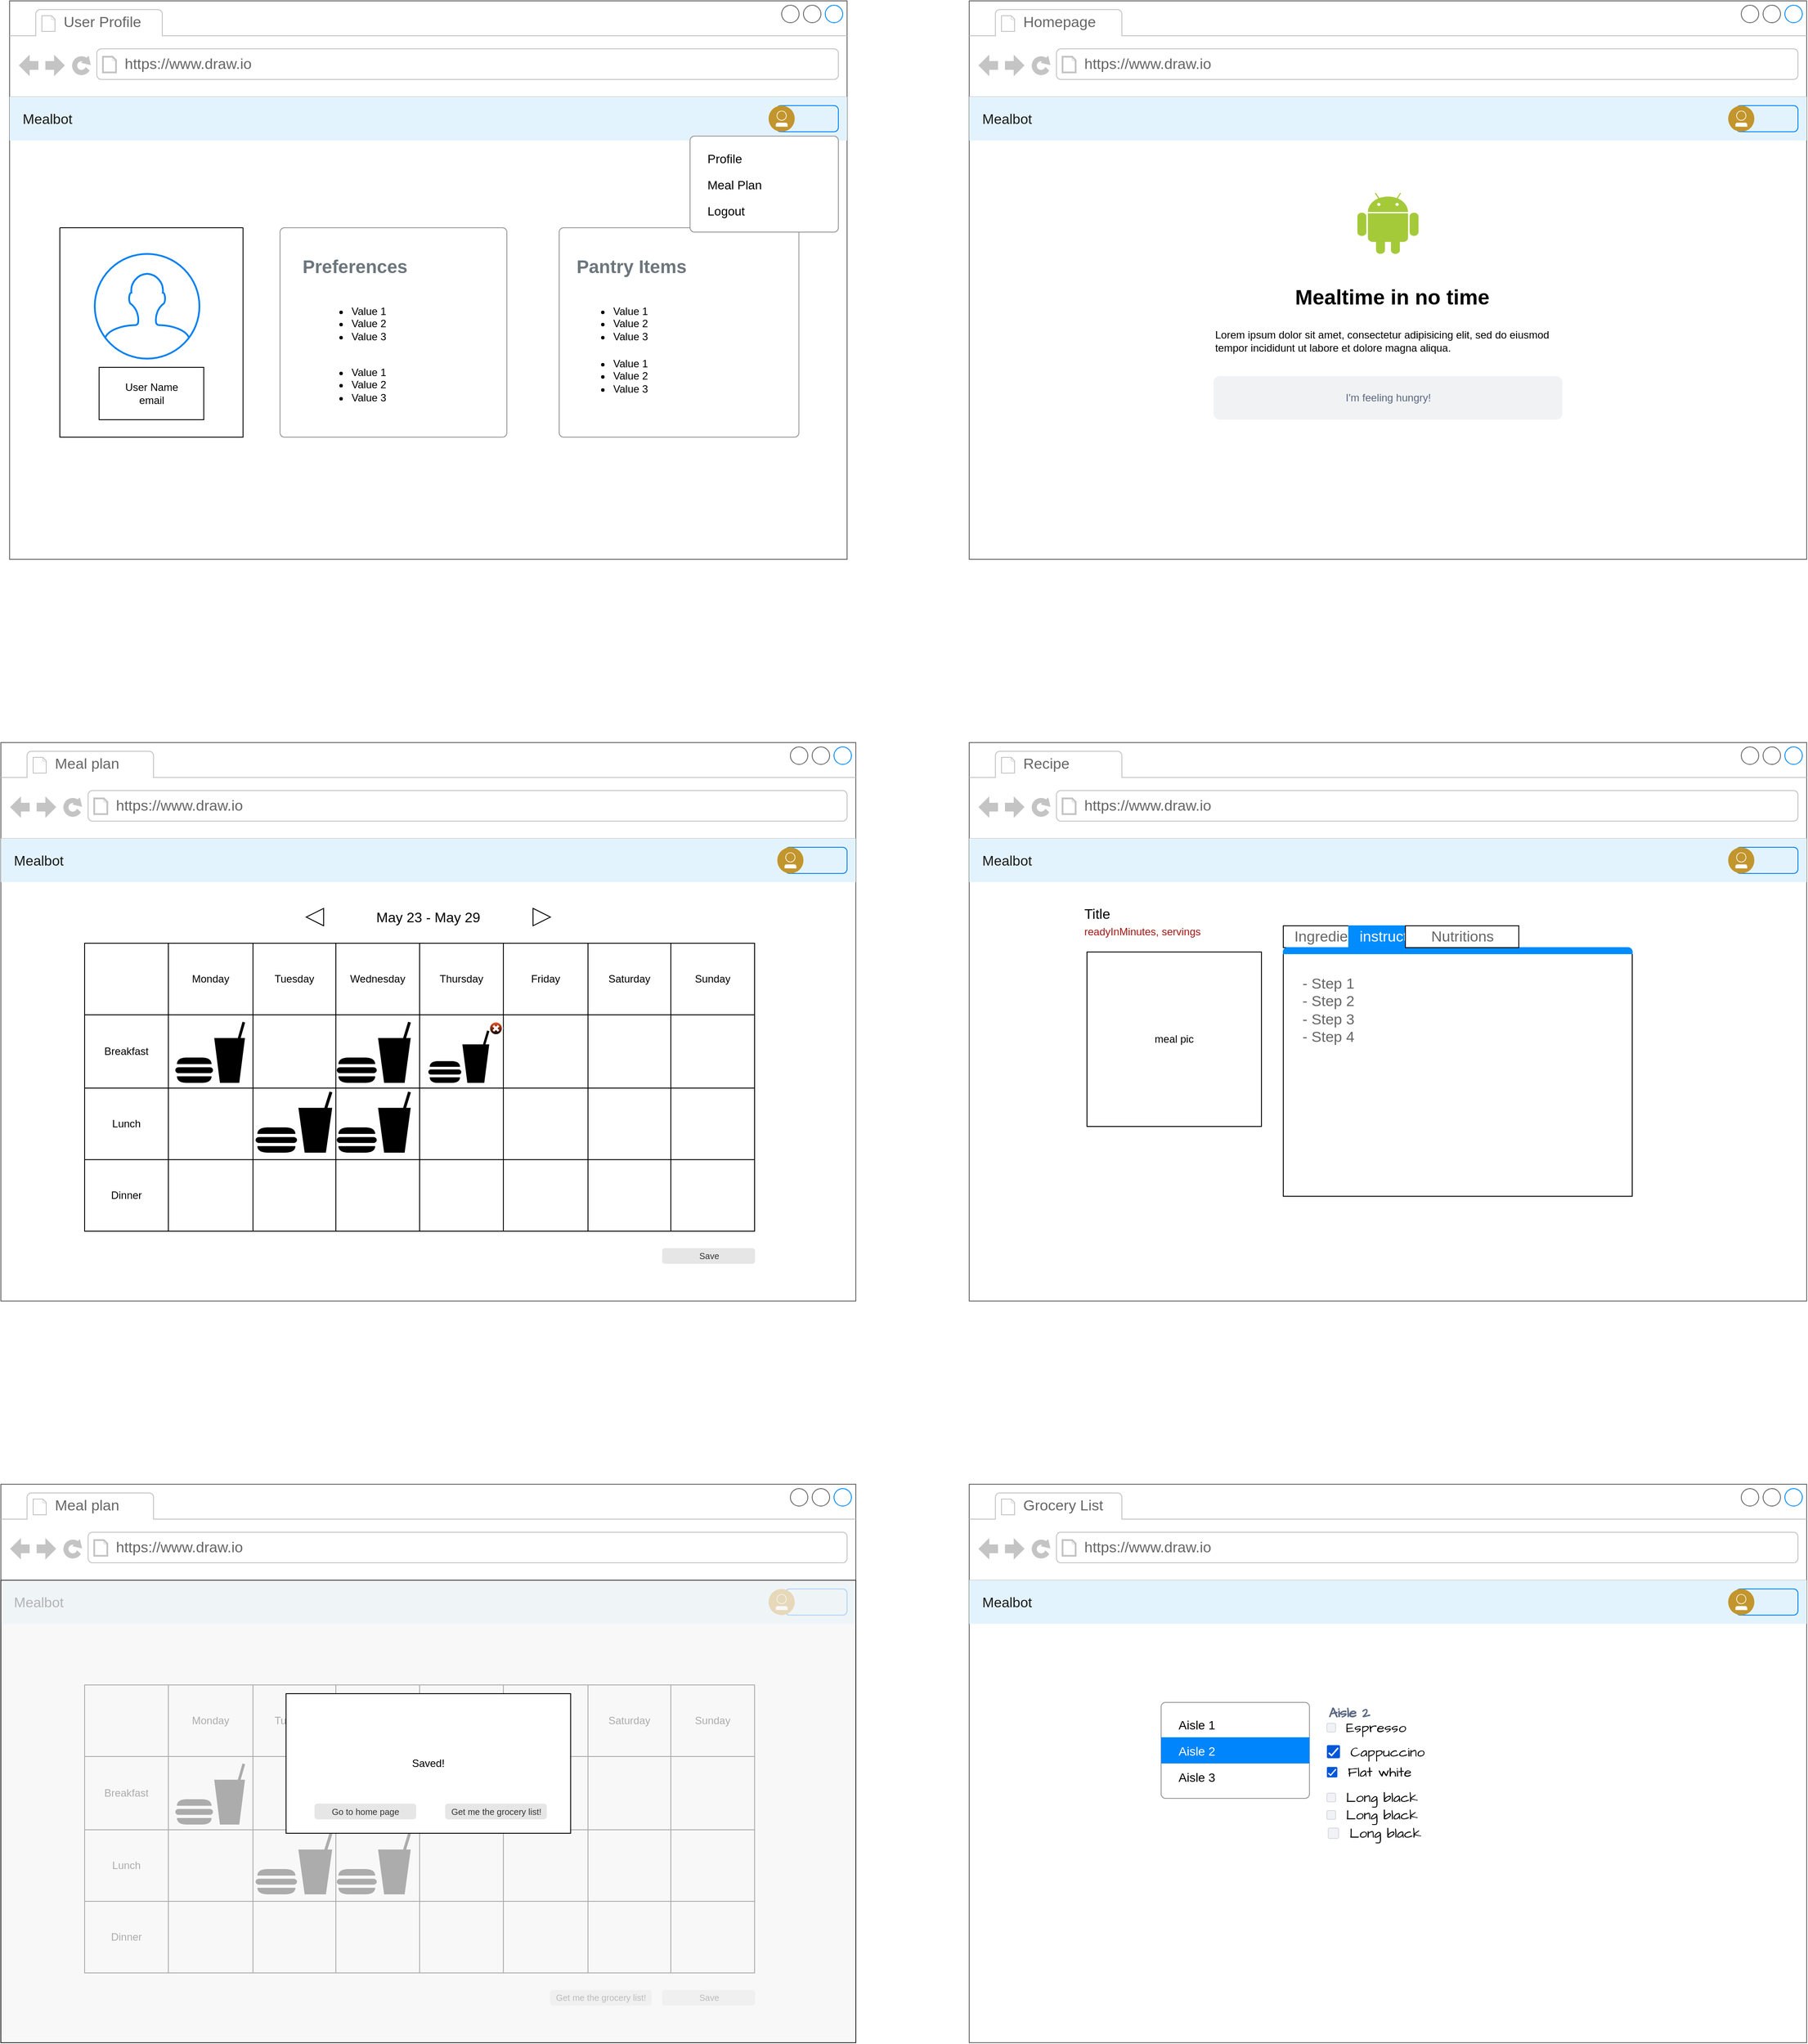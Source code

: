 <mxfile>
    <diagram id="Q9gcegP-9OH85FOD3b5O" name="Main">
        <mxGraphModel dx="1592" dy="1021" grid="1" gridSize="10" guides="1" tooltips="1" connect="1" arrows="1" fold="1" page="1" pageScale="1" pageWidth="1100" pageHeight="850" math="0" shadow="0">
            <root>
                <mxCell id="0"/>
                <mxCell id="1" parent="0"/>
                <mxCell id="8" value="" style="strokeWidth=1;shadow=0;dashed=0;align=center;html=1;shape=mxgraph.mockup.containers.browserWindow;rSize=0;strokeColor=#666666;strokeColor2=#008cff;strokeColor3=#c4c4c4;mainText=,;recursiveResize=0;movable=0;resizable=0;rotatable=0;deletable=0;editable=0;connectable=0;" parent="1" vertex="1">
                    <mxGeometry x="60" y="955" width="980" height="640" as="geometry"/>
                </mxCell>
                <mxCell id="9" value="Meal plan" style="strokeWidth=1;shadow=0;dashed=0;align=center;html=1;shape=mxgraph.mockup.containers.anchor;fontSize=17;fontColor=#666666;align=left;" parent="8" vertex="1">
                    <mxGeometry x="60" y="12" width="110" height="26" as="geometry"/>
                </mxCell>
                <mxCell id="10" value="https://www.draw.io" style="strokeWidth=1;shadow=0;dashed=0;align=center;html=1;shape=mxgraph.mockup.containers.anchor;rSize=0;fontSize=17;fontColor=#666666;align=left;" parent="8" vertex="1">
                    <mxGeometry x="130" y="60" width="250" height="26" as="geometry"/>
                </mxCell>
                <mxCell id="u_VrX7mUDEXfm3fi2JoA-214" value="Mealbot" style="html=1;shadow=0;dashed=0;fillColor=#E3F3FD;strokeColor=none;fontSize=16;fontColor=#161819;align=left;spacing=15;" parent="8" vertex="1">
                    <mxGeometry y="110" width="980" height="50" as="geometry"/>
                </mxCell>
                <mxCell id="mZtq0W0AEjfAloP7t4oG-39" value="" style="shape=table;startSize=0;container=1;collapsible=0;childLayout=tableLayout;" parent="8" vertex="1">
                    <mxGeometry x="96" y="230" width="768" height="330" as="geometry"/>
                </mxCell>
                <mxCell id="mZtq0W0AEjfAloP7t4oG-40" value="" style="shape=partialRectangle;collapsible=0;dropTarget=0;pointerEvents=0;fillColor=none;top=0;left=0;bottom=0;right=0;points=[[0,0.5],[1,0.5]];portConstraint=eastwest;" parent="mZtq0W0AEjfAloP7t4oG-39" vertex="1">
                    <mxGeometry width="768" height="82" as="geometry"/>
                </mxCell>
                <mxCell id="mZtq0W0AEjfAloP7t4oG-41" value="" style="shape=partialRectangle;html=1;whiteSpace=wrap;connectable=0;overflow=hidden;fillColor=none;top=0;left=0;bottom=0;right=0;pointerEvents=1;" parent="mZtq0W0AEjfAloP7t4oG-40" vertex="1">
                    <mxGeometry width="96" height="82" as="geometry">
                        <mxRectangle width="96" height="82" as="alternateBounds"/>
                    </mxGeometry>
                </mxCell>
                <mxCell id="mZtq0W0AEjfAloP7t4oG-42" value="Monday" style="shape=partialRectangle;html=1;whiteSpace=wrap;connectable=0;overflow=hidden;fillColor=none;top=0;left=0;bottom=0;right=0;pointerEvents=1;" parent="mZtq0W0AEjfAloP7t4oG-40" vertex="1">
                    <mxGeometry x="96" width="97" height="82" as="geometry">
                        <mxRectangle width="97" height="82" as="alternateBounds"/>
                    </mxGeometry>
                </mxCell>
                <mxCell id="mZtq0W0AEjfAloP7t4oG-43" value="Tuesday" style="shape=partialRectangle;html=1;whiteSpace=wrap;connectable=0;overflow=hidden;fillColor=none;top=0;left=0;bottom=0;right=0;pointerEvents=1;" parent="mZtq0W0AEjfAloP7t4oG-40" vertex="1">
                    <mxGeometry x="193" width="95" height="82" as="geometry">
                        <mxRectangle width="95" height="82" as="alternateBounds"/>
                    </mxGeometry>
                </mxCell>
                <mxCell id="mZtq0W0AEjfAloP7t4oG-44" value="Wednesday" style="shape=partialRectangle;html=1;whiteSpace=wrap;connectable=0;overflow=hidden;fillColor=none;top=0;left=0;bottom=0;right=0;pointerEvents=1;" parent="mZtq0W0AEjfAloP7t4oG-40" vertex="1">
                    <mxGeometry x="288" width="96" height="82" as="geometry">
                        <mxRectangle width="96" height="82" as="alternateBounds"/>
                    </mxGeometry>
                </mxCell>
                <mxCell id="mZtq0W0AEjfAloP7t4oG-45" value="Thursday" style="shape=partialRectangle;html=1;whiteSpace=wrap;connectable=0;overflow=hidden;fillColor=none;top=0;left=0;bottom=0;right=0;pointerEvents=1;" parent="mZtq0W0AEjfAloP7t4oG-40" vertex="1">
                    <mxGeometry x="384" width="96" height="82" as="geometry">
                        <mxRectangle width="96" height="82" as="alternateBounds"/>
                    </mxGeometry>
                </mxCell>
                <mxCell id="mZtq0W0AEjfAloP7t4oG-46" value="Friday" style="shape=partialRectangle;html=1;whiteSpace=wrap;connectable=0;overflow=hidden;fillColor=none;top=0;left=0;bottom=0;right=0;pointerEvents=1;" parent="mZtq0W0AEjfAloP7t4oG-40" vertex="1">
                    <mxGeometry x="480" width="97" height="82" as="geometry">
                        <mxRectangle width="97" height="82" as="alternateBounds"/>
                    </mxGeometry>
                </mxCell>
                <mxCell id="mZtq0W0AEjfAloP7t4oG-47" value="Saturday" style="shape=partialRectangle;html=1;whiteSpace=wrap;connectable=0;overflow=hidden;fillColor=none;top=0;left=0;bottom=0;right=0;pointerEvents=1;" parent="mZtq0W0AEjfAloP7t4oG-40" vertex="1">
                    <mxGeometry x="577" width="95" height="82" as="geometry">
                        <mxRectangle width="95" height="82" as="alternateBounds"/>
                    </mxGeometry>
                </mxCell>
                <mxCell id="mZtq0W0AEjfAloP7t4oG-48" value="Sunday" style="shape=partialRectangle;html=1;whiteSpace=wrap;connectable=0;overflow=hidden;fillColor=none;top=0;left=0;bottom=0;right=0;pointerEvents=1;" parent="mZtq0W0AEjfAloP7t4oG-40" vertex="1">
                    <mxGeometry x="672" width="96" height="82" as="geometry">
                        <mxRectangle width="96" height="82" as="alternateBounds"/>
                    </mxGeometry>
                </mxCell>
                <mxCell id="mZtq0W0AEjfAloP7t4oG-49" value="" style="shape=partialRectangle;collapsible=0;dropTarget=0;pointerEvents=0;fillColor=none;top=0;left=0;bottom=0;right=0;points=[[0,0.5],[1,0.5]];portConstraint=eastwest;" parent="mZtq0W0AEjfAloP7t4oG-39" vertex="1">
                    <mxGeometry y="82" width="768" height="84" as="geometry"/>
                </mxCell>
                <mxCell id="mZtq0W0AEjfAloP7t4oG-50" value="Breakfast" style="shape=partialRectangle;html=1;whiteSpace=wrap;connectable=0;overflow=hidden;fillColor=none;top=0;left=0;bottom=0;right=0;pointerEvents=1;" parent="mZtq0W0AEjfAloP7t4oG-49" vertex="1">
                    <mxGeometry width="96" height="84" as="geometry">
                        <mxRectangle width="96" height="84" as="alternateBounds"/>
                    </mxGeometry>
                </mxCell>
                <mxCell id="mZtq0W0AEjfAloP7t4oG-51" value="" style="shape=partialRectangle;html=1;whiteSpace=wrap;connectable=0;overflow=hidden;fillColor=none;top=0;left=0;bottom=0;right=0;pointerEvents=1;" parent="mZtq0W0AEjfAloP7t4oG-49" vertex="1">
                    <mxGeometry x="96" width="97" height="84" as="geometry">
                        <mxRectangle width="97" height="84" as="alternateBounds"/>
                    </mxGeometry>
                </mxCell>
                <mxCell id="mZtq0W0AEjfAloP7t4oG-52" value="" style="shape=partialRectangle;html=1;whiteSpace=wrap;connectable=0;overflow=hidden;fillColor=none;top=0;left=0;bottom=0;right=0;pointerEvents=1;" parent="mZtq0W0AEjfAloP7t4oG-49" vertex="1">
                    <mxGeometry x="193" width="95" height="84" as="geometry">
                        <mxRectangle width="95" height="84" as="alternateBounds"/>
                    </mxGeometry>
                </mxCell>
                <mxCell id="mZtq0W0AEjfAloP7t4oG-53" value="" style="shape=partialRectangle;html=1;whiteSpace=wrap;connectable=0;overflow=hidden;fillColor=none;top=0;left=0;bottom=0;right=0;pointerEvents=1;" parent="mZtq0W0AEjfAloP7t4oG-49" vertex="1">
                    <mxGeometry x="288" width="96" height="84" as="geometry">
                        <mxRectangle width="96" height="84" as="alternateBounds"/>
                    </mxGeometry>
                </mxCell>
                <mxCell id="mZtq0W0AEjfAloP7t4oG-54" value="" style="shape=partialRectangle;html=1;whiteSpace=wrap;connectable=0;overflow=hidden;fillColor=none;top=0;left=0;bottom=0;right=0;pointerEvents=1;" parent="mZtq0W0AEjfAloP7t4oG-49" vertex="1">
                    <mxGeometry x="384" width="96" height="84" as="geometry">
                        <mxRectangle width="96" height="84" as="alternateBounds"/>
                    </mxGeometry>
                </mxCell>
                <mxCell id="mZtq0W0AEjfAloP7t4oG-55" value="" style="shape=partialRectangle;html=1;whiteSpace=wrap;connectable=0;overflow=hidden;fillColor=none;top=0;left=0;bottom=0;right=0;pointerEvents=1;" parent="mZtq0W0AEjfAloP7t4oG-49" vertex="1">
                    <mxGeometry x="480" width="97" height="84" as="geometry">
                        <mxRectangle width="97" height="84" as="alternateBounds"/>
                    </mxGeometry>
                </mxCell>
                <mxCell id="mZtq0W0AEjfAloP7t4oG-56" value="" style="shape=partialRectangle;html=1;whiteSpace=wrap;connectable=0;overflow=hidden;fillColor=none;top=0;left=0;bottom=0;right=0;pointerEvents=1;" parent="mZtq0W0AEjfAloP7t4oG-49" vertex="1">
                    <mxGeometry x="577" width="95" height="84" as="geometry">
                        <mxRectangle width="95" height="84" as="alternateBounds"/>
                    </mxGeometry>
                </mxCell>
                <mxCell id="mZtq0W0AEjfAloP7t4oG-57" value="" style="shape=partialRectangle;html=1;whiteSpace=wrap;connectable=0;overflow=hidden;fillColor=none;top=0;left=0;bottom=0;right=0;pointerEvents=1;" parent="mZtq0W0AEjfAloP7t4oG-49" vertex="1">
                    <mxGeometry x="672" width="96" height="84" as="geometry">
                        <mxRectangle width="96" height="84" as="alternateBounds"/>
                    </mxGeometry>
                </mxCell>
                <mxCell id="mZtq0W0AEjfAloP7t4oG-67" value="" style="shape=partialRectangle;collapsible=0;dropTarget=0;pointerEvents=0;fillColor=none;top=0;left=0;bottom=0;right=0;points=[[0,0.5],[1,0.5]];portConstraint=eastwest;" parent="mZtq0W0AEjfAloP7t4oG-39" vertex="1">
                    <mxGeometry y="166" width="768" height="82" as="geometry"/>
                </mxCell>
                <mxCell id="mZtq0W0AEjfAloP7t4oG-68" value="Lunch" style="shape=partialRectangle;html=1;whiteSpace=wrap;connectable=0;overflow=hidden;fillColor=none;top=0;left=0;bottom=0;right=0;pointerEvents=1;" parent="mZtq0W0AEjfAloP7t4oG-67" vertex="1">
                    <mxGeometry width="96" height="82" as="geometry">
                        <mxRectangle width="96" height="82" as="alternateBounds"/>
                    </mxGeometry>
                </mxCell>
                <mxCell id="mZtq0W0AEjfAloP7t4oG-69" value="" style="shape=partialRectangle;html=1;whiteSpace=wrap;connectable=0;overflow=hidden;fillColor=none;top=0;left=0;bottom=0;right=0;pointerEvents=1;" parent="mZtq0W0AEjfAloP7t4oG-67" vertex="1">
                    <mxGeometry x="96" width="97" height="82" as="geometry">
                        <mxRectangle width="97" height="82" as="alternateBounds"/>
                    </mxGeometry>
                </mxCell>
                <mxCell id="mZtq0W0AEjfAloP7t4oG-70" value="" style="shape=partialRectangle;html=1;whiteSpace=wrap;connectable=0;overflow=hidden;fillColor=none;top=0;left=0;bottom=0;right=0;pointerEvents=1;" parent="mZtq0W0AEjfAloP7t4oG-67" vertex="1">
                    <mxGeometry x="193" width="95" height="82" as="geometry">
                        <mxRectangle width="95" height="82" as="alternateBounds"/>
                    </mxGeometry>
                </mxCell>
                <mxCell id="mZtq0W0AEjfAloP7t4oG-71" value="" style="shape=partialRectangle;html=1;whiteSpace=wrap;connectable=0;overflow=hidden;fillColor=none;top=0;left=0;bottom=0;right=0;pointerEvents=1;" parent="mZtq0W0AEjfAloP7t4oG-67" vertex="1">
                    <mxGeometry x="288" width="96" height="82" as="geometry">
                        <mxRectangle width="96" height="82" as="alternateBounds"/>
                    </mxGeometry>
                </mxCell>
                <mxCell id="mZtq0W0AEjfAloP7t4oG-72" value="" style="shape=partialRectangle;html=1;whiteSpace=wrap;connectable=0;overflow=hidden;fillColor=none;top=0;left=0;bottom=0;right=0;pointerEvents=1;" parent="mZtq0W0AEjfAloP7t4oG-67" vertex="1">
                    <mxGeometry x="384" width="96" height="82" as="geometry">
                        <mxRectangle width="96" height="82" as="alternateBounds"/>
                    </mxGeometry>
                </mxCell>
                <mxCell id="mZtq0W0AEjfAloP7t4oG-73" value="" style="shape=partialRectangle;html=1;whiteSpace=wrap;connectable=0;overflow=hidden;fillColor=none;top=0;left=0;bottom=0;right=0;pointerEvents=1;" parent="mZtq0W0AEjfAloP7t4oG-67" vertex="1">
                    <mxGeometry x="480" width="97" height="82" as="geometry">
                        <mxRectangle width="97" height="82" as="alternateBounds"/>
                    </mxGeometry>
                </mxCell>
                <mxCell id="mZtq0W0AEjfAloP7t4oG-74" value="" style="shape=partialRectangle;html=1;whiteSpace=wrap;connectable=0;overflow=hidden;fillColor=none;top=0;left=0;bottom=0;right=0;pointerEvents=1;" parent="mZtq0W0AEjfAloP7t4oG-67" vertex="1">
                    <mxGeometry x="577" width="95" height="82" as="geometry">
                        <mxRectangle width="95" height="82" as="alternateBounds"/>
                    </mxGeometry>
                </mxCell>
                <mxCell id="mZtq0W0AEjfAloP7t4oG-75" value="" style="shape=partialRectangle;html=1;whiteSpace=wrap;connectable=0;overflow=hidden;fillColor=none;top=0;left=0;bottom=0;right=0;pointerEvents=1;" parent="mZtq0W0AEjfAloP7t4oG-67" vertex="1">
                    <mxGeometry x="672" width="96" height="82" as="geometry">
                        <mxRectangle width="96" height="82" as="alternateBounds"/>
                    </mxGeometry>
                </mxCell>
                <mxCell id="mZtq0W0AEjfAloP7t4oG-58" value="" style="shape=partialRectangle;collapsible=0;dropTarget=0;pointerEvents=0;fillColor=none;top=0;left=0;bottom=0;right=0;points=[[0,0.5],[1,0.5]];portConstraint=eastwest;" parent="mZtq0W0AEjfAloP7t4oG-39" vertex="1">
                    <mxGeometry y="248" width="768" height="82" as="geometry"/>
                </mxCell>
                <mxCell id="mZtq0W0AEjfAloP7t4oG-59" value="Dinner" style="shape=partialRectangle;html=1;whiteSpace=wrap;connectable=0;overflow=hidden;fillColor=none;top=0;left=0;bottom=0;right=0;pointerEvents=1;" parent="mZtq0W0AEjfAloP7t4oG-58" vertex="1">
                    <mxGeometry width="96" height="82" as="geometry">
                        <mxRectangle width="96" height="82" as="alternateBounds"/>
                    </mxGeometry>
                </mxCell>
                <mxCell id="mZtq0W0AEjfAloP7t4oG-60" value="" style="shape=partialRectangle;html=1;whiteSpace=wrap;connectable=0;overflow=hidden;fillColor=none;top=0;left=0;bottom=0;right=0;pointerEvents=1;" parent="mZtq0W0AEjfAloP7t4oG-58" vertex="1">
                    <mxGeometry x="96" width="97" height="82" as="geometry">
                        <mxRectangle width="97" height="82" as="alternateBounds"/>
                    </mxGeometry>
                </mxCell>
                <mxCell id="mZtq0W0AEjfAloP7t4oG-61" value="" style="shape=partialRectangle;html=1;whiteSpace=wrap;connectable=0;overflow=hidden;fillColor=none;top=0;left=0;bottom=0;right=0;pointerEvents=1;" parent="mZtq0W0AEjfAloP7t4oG-58" vertex="1">
                    <mxGeometry x="193" width="95" height="82" as="geometry">
                        <mxRectangle width="95" height="82" as="alternateBounds"/>
                    </mxGeometry>
                </mxCell>
                <mxCell id="mZtq0W0AEjfAloP7t4oG-62" value="" style="shape=partialRectangle;html=1;whiteSpace=wrap;connectable=0;overflow=hidden;fillColor=none;top=0;left=0;bottom=0;right=0;pointerEvents=1;" parent="mZtq0W0AEjfAloP7t4oG-58" vertex="1">
                    <mxGeometry x="288" width="96" height="82" as="geometry">
                        <mxRectangle width="96" height="82" as="alternateBounds"/>
                    </mxGeometry>
                </mxCell>
                <mxCell id="mZtq0W0AEjfAloP7t4oG-63" value="" style="shape=partialRectangle;html=1;whiteSpace=wrap;connectable=0;overflow=hidden;fillColor=none;top=0;left=0;bottom=0;right=0;pointerEvents=1;" parent="mZtq0W0AEjfAloP7t4oG-58" vertex="1">
                    <mxGeometry x="384" width="96" height="82" as="geometry">
                        <mxRectangle width="96" height="82" as="alternateBounds"/>
                    </mxGeometry>
                </mxCell>
                <mxCell id="mZtq0W0AEjfAloP7t4oG-64" value="" style="shape=partialRectangle;html=1;whiteSpace=wrap;connectable=0;overflow=hidden;fillColor=none;top=0;left=0;bottom=0;right=0;pointerEvents=1;" parent="mZtq0W0AEjfAloP7t4oG-58" vertex="1">
                    <mxGeometry x="480" width="97" height="82" as="geometry">
                        <mxRectangle width="97" height="82" as="alternateBounds"/>
                    </mxGeometry>
                </mxCell>
                <mxCell id="mZtq0W0AEjfAloP7t4oG-65" value="" style="shape=partialRectangle;html=1;whiteSpace=wrap;connectable=0;overflow=hidden;fillColor=none;top=0;left=0;bottom=0;right=0;pointerEvents=1;" parent="mZtq0W0AEjfAloP7t4oG-58" vertex="1">
                    <mxGeometry x="577" width="95" height="82" as="geometry">
                        <mxRectangle width="95" height="82" as="alternateBounds"/>
                    </mxGeometry>
                </mxCell>
                <mxCell id="mZtq0W0AEjfAloP7t4oG-66" value="" style="shape=partialRectangle;html=1;whiteSpace=wrap;connectable=0;overflow=hidden;fillColor=none;top=0;left=0;bottom=0;right=0;pointerEvents=1;" parent="mZtq0W0AEjfAloP7t4oG-58" vertex="1">
                    <mxGeometry x="672" width="96" height="82" as="geometry">
                        <mxRectangle width="96" height="82" as="alternateBounds"/>
                    </mxGeometry>
                </mxCell>
                <mxCell id="u_VrX7mUDEXfm3fi2JoA-255" value="" style="shape=mxgraph.signs.food.fast_food;html=1;pointerEvents=1;fillColor=#000000;strokeColor=none;verticalLabelPosition=bottom;verticalAlign=top;align=center;" parent="8" vertex="1">
                    <mxGeometry x="200" y="320" width="80" height="70" as="geometry"/>
                </mxCell>
                <mxCell id="u_VrX7mUDEXfm3fi2JoA-259" value="" style="shape=mxgraph.signs.food.fast_food;html=1;pointerEvents=1;fillColor=#000000;strokeColor=none;verticalLabelPosition=bottom;verticalAlign=top;align=center;" parent="8" vertex="1">
                    <mxGeometry x="490" y="330" width="70" height="60" as="geometry"/>
                </mxCell>
                <mxCell id="u_VrX7mUDEXfm3fi2JoA-258" value="" style="shape=mxgraph.signs.food.fast_food;html=1;pointerEvents=1;fillColor=#000000;strokeColor=none;verticalLabelPosition=bottom;verticalAlign=top;align=center;" parent="8" vertex="1">
                    <mxGeometry x="385" y="400" width="85" height="70" as="geometry"/>
                </mxCell>
                <mxCell id="u_VrX7mUDEXfm3fi2JoA-257" value="" style="shape=mxgraph.signs.food.fast_food;html=1;pointerEvents=1;fillColor=#000000;strokeColor=none;verticalLabelPosition=bottom;verticalAlign=top;align=center;" parent="8" vertex="1">
                    <mxGeometry x="385" y="320" width="85" height="70" as="geometry"/>
                </mxCell>
                <mxCell id="u_VrX7mUDEXfm3fi2JoA-256" value="" style="shape=mxgraph.signs.food.fast_food;html=1;pointerEvents=1;fillColor=#000000;strokeColor=none;verticalLabelPosition=bottom;verticalAlign=top;align=center;" parent="8" vertex="1">
                    <mxGeometry x="292" y="400" width="88" height="70" as="geometry"/>
                </mxCell>
                <mxCell id="u_VrX7mUDEXfm3fi2JoA-260" value="Save" style="rounded=1;html=1;shadow=0;dashed=0;whiteSpace=wrap;fontSize=10;fillColor=#E6E6E6;align=center;strokeColor=#E6E6E6;fontColor=#333333;" parent="8" vertex="1">
                    <mxGeometry x="758.5" y="580" width="105.5" height="16.88" as="geometry"/>
                </mxCell>
                <mxCell id="u_VrX7mUDEXfm3fi2JoA-262" value="" style="verticalLabelPosition=bottom;verticalAlign=top;html=1;shadow=0;dashed=0;strokeWidth=1;shape=mxgraph.ios.iDeleteApp;fillColor=#F85828;fillColor2=#000000;strokeColor=#FFFFFF;sketch=0;" parent="8" vertex="1">
                    <mxGeometry x="560" y="320" width="15" height="15" as="geometry"/>
                </mxCell>
                <mxCell id="181Pu4V0bO-QYK76GT_w-10" value="" style="triangle;whiteSpace=wrap;html=1;" parent="8" vertex="1">
                    <mxGeometry x="610" y="190" width="20" height="20" as="geometry"/>
                </mxCell>
                <mxCell id="3I3UrwCIfy-_d99FvRE3-14" value="" style="triangle;whiteSpace=wrap;html=1;rotation=-180;" parent="8" vertex="1">
                    <mxGeometry x="350" y="190" width="20" height="20" as="geometry"/>
                </mxCell>
                <mxCell id="3I3UrwCIfy-_d99FvRE3-15" value="May 23 - May 29" style="text;html=1;strokeColor=none;fillColor=none;align=center;verticalAlign=middle;whiteSpace=wrap;rounded=0;fontColor=#000000;fontSize=16;" parent="8" vertex="1">
                    <mxGeometry x="425" y="185" width="130" height="30" as="geometry"/>
                </mxCell>
                <mxCell id="11" value="" style="html=1;shadow=0;dashed=0;shape=mxgraph.bootstrap.rrect;rSize=5;fontSize=14;fontColor=#0085FC;strokeColor=#0085FC;fillColor=none;" vertex="1" parent="8">
                    <mxGeometry x="899" y="120" width="71" height="30" as="geometry"/>
                </mxCell>
                <mxCell id="12" value="" style="aspect=fixed;perimeter=ellipsePerimeter;html=1;align=center;shadow=0;dashed=0;fontColor=#4277BB;labelBackgroundColor=#ffffff;fontSize=12;spacingTop=3;image;image=img/lib/ibm/users/user.svg;strokeColor=#000000;fillColor=#F85828;" vertex="1" parent="8">
                    <mxGeometry x="890" y="120" width="30" height="30" as="geometry"/>
                </mxCell>
                <mxCell id="5PkoSO_TypOuDPSgYX3I-13" value="" style="strokeWidth=1;shadow=0;dashed=0;align=center;html=1;shape=mxgraph.mockup.containers.browserWindow;rSize=0;strokeColor=#666666;strokeColor2=#008cff;strokeColor3=#c4c4c4;mainText=,;recursiveResize=0;movable=0;resizable=0;rotatable=0;deletable=0;editable=0;connectable=0;" parent="1" vertex="1">
                    <mxGeometry x="1170" y="955" width="960" height="640" as="geometry"/>
                </mxCell>
                <mxCell id="5PkoSO_TypOuDPSgYX3I-14" value="Recipe" style="strokeWidth=1;shadow=0;dashed=0;align=center;html=1;shape=mxgraph.mockup.containers.anchor;fontSize=17;fontColor=#666666;align=left;" parent="5PkoSO_TypOuDPSgYX3I-13" vertex="1">
                    <mxGeometry x="60" y="12" width="110" height="26" as="geometry"/>
                </mxCell>
                <mxCell id="5PkoSO_TypOuDPSgYX3I-15" value="https://www.draw.io" style="strokeWidth=1;shadow=0;dashed=0;align=center;html=1;shape=mxgraph.mockup.containers.anchor;rSize=0;fontSize=17;fontColor=#666666;align=left;" parent="5PkoSO_TypOuDPSgYX3I-13" vertex="1">
                    <mxGeometry x="130" y="60" width="250" height="26" as="geometry"/>
                </mxCell>
                <mxCell id="u_VrX7mUDEXfm3fi2JoA-220" value="Mealbot" style="html=1;shadow=0;dashed=0;fillColor=#E3F3FD;strokeColor=none;fontSize=16;fontColor=#161819;align=left;spacing=15;" parent="5PkoSO_TypOuDPSgYX3I-13" vertex="1">
                    <mxGeometry y="110" width="960" height="50" as="geometry"/>
                </mxCell>
                <mxCell id="u_VrX7mUDEXfm3fi2JoA-225" value="" style="html=1;shadow=0;dashed=0;shape=mxgraph.bootstrap.rrect;rSize=5;fontSize=14;fontColor=#0085FC;strokeColor=#0085FC;fillColor=none;" parent="u_VrX7mUDEXfm3fi2JoA-220" vertex="1">
                    <mxGeometry x="1" width="71" height="30" relative="1" as="geometry">
                        <mxPoint x="-81" y="10" as="offset"/>
                    </mxGeometry>
                </mxCell>
                <mxCell id="181Pu4V0bO-QYK76GT_w-14" value="" style="aspect=fixed;perimeter=ellipsePerimeter;html=1;align=center;shadow=0;dashed=0;fontColor=#4277BB;labelBackgroundColor=#ffffff;fontSize=12;spacingTop=3;image;image=img/lib/ibm/users/user.svg;strokeColor=#000000;fillColor=#F85828;" vertex="1" parent="u_VrX7mUDEXfm3fi2JoA-220">
                    <mxGeometry x="870" y="10" width="30" height="30" as="geometry"/>
                </mxCell>
                <mxCell id="181Pu4V0bO-QYK76GT_w-11" value="meal pic" style="whiteSpace=wrap;html=1;aspect=fixed;" parent="5PkoSO_TypOuDPSgYX3I-13" vertex="1">
                    <mxGeometry x="135" y="240" width="200" height="200" as="geometry"/>
                </mxCell>
                <mxCell id="3I3UrwCIfy-_d99FvRE3-16" value="Title&lt;br&gt;&lt;span style=&quot;color: rgb(163 , 21 , 21) ; background-color: rgb(255 , 255 , 254) ; font-size: 12px&quot;&gt;readyInMinutes, servings&lt;/span&gt;" style="text;html=1;strokeColor=none;fillColor=none;align=left;verticalAlign=top;whiteSpace=wrap;rounded=0;fontSize=16;fontColor=#000000;" parent="5PkoSO_TypOuDPSgYX3I-13" vertex="1">
                    <mxGeometry x="130" y="180" width="210" height="50" as="geometry"/>
                </mxCell>
                <mxCell id="3I3UrwCIfy-_d99FvRE3-18" value="&amp;nbsp;" style="strokeWidth=1;shadow=0;dashed=0;align=center;html=1;shape=mxgraph.mockup.containers.marginRect2;rectMarginTop=32;fontSize=16;" parent="5PkoSO_TypOuDPSgYX3I-13" vertex="1">
                    <mxGeometry x="360" y="210" width="400" height="310" as="geometry"/>
                </mxCell>
                <mxCell id="3I3UrwCIfy-_d99FvRE3-19" value="Ingredient" style="strokeColor=inherit;fillColor=inherit;gradientColor=inherit;strokeWidth=1;shadow=0;dashed=0;align=center;html=1;shape=mxgraph.mockup.containers.rrect;rSize=0;fontSize=17;fontColor=#666666;gradientColor=none;" parent="3I3UrwCIfy-_d99FvRE3-18" vertex="1">
                    <mxGeometry width="100" height="25" relative="1" as="geometry">
                        <mxPoint as="offset"/>
                    </mxGeometry>
                </mxCell>
                <mxCell id="3I3UrwCIfy-_d99FvRE3-20" value="instructions" style="strokeWidth=1;shadow=0;dashed=0;align=center;html=1;shape=mxgraph.mockup.containers.rrect;rSize=0;fontSize=17;fontColor=#ffffff;strokeColor=#008cff;fillColor=#008cff;" parent="3I3UrwCIfy-_d99FvRE3-18" vertex="1">
                    <mxGeometry width="110" height="25" relative="1" as="geometry">
                        <mxPoint x="75" as="offset"/>
                    </mxGeometry>
                </mxCell>
                <mxCell id="3I3UrwCIfy-_d99FvRE3-22" value="" style="strokeWidth=1;shadow=0;dashed=0;align=center;html=1;shape=mxgraph.mockup.containers.topButton;rSize=5;strokeColor=#008cff;fillColor=#008cff;gradientColor=none;resizeWidth=1;movable=0;deletable=1;fontSize=16;fontColor=#000000;" parent="3I3UrwCIfy-_d99FvRE3-18" vertex="1">
                    <mxGeometry width="400" height="7" relative="1" as="geometry">
                        <mxPoint y="25" as="offset"/>
                    </mxGeometry>
                </mxCell>
                <mxCell id="3I3UrwCIfy-_d99FvRE3-21" value="Nutritions" style="strokeColor=inherit;fillColor=inherit;gradientColor=inherit;strokeWidth=1;shadow=0;dashed=0;align=center;html=1;shape=mxgraph.mockup.containers.rrect;rSize=0;fontSize=17;fontColor=#666666;gradientColor=none;" parent="3I3UrwCIfy-_d99FvRE3-18" vertex="1">
                    <mxGeometry width="130" height="25" relative="1" as="geometry">
                        <mxPoint x="140" as="offset"/>
                    </mxGeometry>
                </mxCell>
                <mxCell id="3I3UrwCIfy-_d99FvRE3-23" value="- Step 1&lt;br&gt;- Step 2&lt;br&gt;- Step 3&lt;br&gt;- Step 4" style="strokeWidth=1;shadow=0;dashed=0;align=center;html=1;shape=mxgraph.mockup.text.bulletedList;textColor=#666666;mainText=,,,,;textSize=17;bulletStyle=none;strokeColor=none;fillColor=none;align=left;verticalAlign=top;fontSize=17;fontColor=#666666;" parent="3I3UrwCIfy-_d99FvRE3-18" vertex="1">
                    <mxGeometry x="20" y="50" width="150" height="135" as="geometry"/>
                </mxCell>
                <mxCell id="5PkoSO_TypOuDPSgYX3I-16" value="" style="strokeWidth=1;shadow=0;dashed=0;align=center;html=1;shape=mxgraph.mockup.containers.browserWindow;rSize=0;strokeColor=#666666;strokeColor2=#008cff;strokeColor3=#c4c4c4;mainText=,;recursiveResize=0;movable=0;resizable=0;rotatable=0;deletable=0;editable=0;connectable=0;" parent="1" vertex="1">
                    <mxGeometry x="1170" y="105" width="960" height="640" as="geometry"/>
                </mxCell>
                <mxCell id="5PkoSO_TypOuDPSgYX3I-17" value="Homepage" style="strokeWidth=1;shadow=0;dashed=0;align=center;html=1;shape=mxgraph.mockup.containers.anchor;fontSize=17;fontColor=#666666;align=left;" parent="5PkoSO_TypOuDPSgYX3I-16" vertex="1">
                    <mxGeometry x="60" y="12" width="110" height="26" as="geometry"/>
                </mxCell>
                <mxCell id="5PkoSO_TypOuDPSgYX3I-18" value="https://www.draw.io" style="strokeWidth=1;shadow=0;dashed=0;align=center;html=1;shape=mxgraph.mockup.containers.anchor;rSize=0;fontSize=17;fontColor=#666666;align=left;" parent="5PkoSO_TypOuDPSgYX3I-16" vertex="1">
                    <mxGeometry x="130" y="60" width="250" height="26" as="geometry"/>
                </mxCell>
                <mxCell id="u_VrX7mUDEXfm3fi2JoA-179" value="Mealbot" style="html=1;shadow=0;dashed=0;fillColor=#E3F3FD;strokeColor=none;fontSize=16;fontColor=#161819;align=left;spacing=15;" parent="5PkoSO_TypOuDPSgYX3I-16" vertex="1">
                    <mxGeometry y="110" width="960" height="50" as="geometry"/>
                </mxCell>
                <mxCell id="u_VrX7mUDEXfm3fi2JoA-184" value="" style="html=1;shadow=0;dashed=0;shape=mxgraph.bootstrap.rrect;rSize=5;fontSize=14;fontColor=#0085FC;strokeColor=#0085FC;fillColor=none;" vertex="1" parent="u_VrX7mUDEXfm3fi2JoA-179">
                    <mxGeometry x="1" width="71" height="30" relative="1" as="geometry">
                        <mxPoint x="-81" y="10" as="offset"/>
                    </mxGeometry>
                </mxCell>
                <mxCell id="181Pu4V0bO-QYK76GT_w-15" value="" style="aspect=fixed;perimeter=ellipsePerimeter;html=1;align=center;shadow=0;dashed=0;fontColor=#4277BB;labelBackgroundColor=#ffffff;fontSize=12;spacingTop=3;image;image=img/lib/ibm/users/user.svg;strokeColor=#000000;fillColor=#F85828;" vertex="1" parent="u_VrX7mUDEXfm3fi2JoA-179">
                    <mxGeometry x="870" y="10" width="30" height="30" as="geometry"/>
                </mxCell>
                <mxCell id="u_VrX7mUDEXfm3fi2JoA-185" value="I'm feeling hungry!" style="rounded=1;align=center;fillColor=#F1F2F4;strokeColor=none;html=1;fontColor=#596780;fontSize=12" parent="5PkoSO_TypOuDPSgYX3I-16" vertex="1">
                    <mxGeometry x="280" y="430" width="400" height="50" as="geometry"/>
                </mxCell>
                <mxCell id="u_VrX7mUDEXfm3fi2JoA-186" value="&lt;h1&gt;Mealtime in no time&lt;/h1&gt;" style="text;html=1;strokeColor=none;fillColor=none;spacing=5;spacingTop=-20;whiteSpace=wrap;overflow=hidden;rounded=0;align=center;" parent="5PkoSO_TypOuDPSgYX3I-16" vertex="1">
                    <mxGeometry x="310" y="320" width="350" height="50" as="geometry"/>
                </mxCell>
                <mxCell id="u_VrX7mUDEXfm3fi2JoA-193" value="" style="dashed=0;outlineConnect=0;html=1;align=center;labelPosition=center;verticalLabelPosition=bottom;verticalAlign=top;shape=mxgraph.weblogos.android;fillColor=#A4CA39;strokeColor=none" parent="5PkoSO_TypOuDPSgYX3I-16" vertex="1">
                    <mxGeometry x="445" y="220" width="70" height="70" as="geometry"/>
                </mxCell>
                <mxCell id="u_VrX7mUDEXfm3fi2JoA-194" value="&lt;span&gt;Lorem ipsum dolor sit amet, consectetur adipisicing elit, sed do eiusmod tempor incididunt ut labore et dolore magna aliqua.&lt;/span&gt;" style="rounded=0;whiteSpace=wrap;html=1;fillColor=default;align=left;strokeColor=none;" parent="5PkoSO_TypOuDPSgYX3I-16" vertex="1">
                    <mxGeometry x="280" y="360" width="400" height="60" as="geometry"/>
                </mxCell>
                <mxCell id="2" value="" style="strokeWidth=1;shadow=0;dashed=0;align=center;html=1;shape=mxgraph.mockup.containers.browserWindow;rSize=0;strokeColor=#666666;strokeColor2=#008cff;strokeColor3=#c4c4c4;mainText=,;recursiveResize=0;movable=0;resizable=0;rotatable=0;deletable=0;editable=0;connectable=0;" parent="1" vertex="1">
                    <mxGeometry x="70" y="105" width="960" height="640" as="geometry"/>
                </mxCell>
                <mxCell id="3" value="User Profile" style="strokeWidth=1;shadow=0;dashed=0;align=center;html=1;shape=mxgraph.mockup.containers.anchor;fontSize=17;fontColor=#666666;align=left;" parent="2" vertex="1">
                    <mxGeometry x="60" y="12" width="110" height="26" as="geometry"/>
                </mxCell>
                <mxCell id="4" value="https://www.draw.io" style="strokeWidth=1;shadow=0;dashed=0;align=center;html=1;shape=mxgraph.mockup.containers.anchor;rSize=0;fontSize=17;fontColor=#666666;align=left;" parent="2" vertex="1">
                    <mxGeometry x="130" y="60" width="250" height="26" as="geometry"/>
                </mxCell>
                <mxCell id="u_VrX7mUDEXfm3fi2JoA-13" value="&lt;h2&gt;&amp;nbsp;Preferences&lt;/h2&gt;&lt;div&gt;&lt;br&gt;&lt;/div&gt;" style="html=1;shadow=0;dashed=0;shape=mxgraph.bootstrap.rrect;rSize=5;strokeColor=#999999;strokeWidth=1;fillColor=#FFFFFF;fontColor=#6C767D;whiteSpace=wrap;align=left;verticalAlign=top;spacingLeft=10;fontSize=14;spacing=10;movable=1;resizable=1;rotatable=1;deletable=1;editable=1;connectable=1;" parent="2" vertex="1">
                    <mxGeometry x="310" y="260" width="260" height="240" as="geometry"/>
                </mxCell>
                <mxCell id="u_VrX7mUDEXfm3fi2JoA-19" value="&lt;h2&gt;Pantry Items&lt;/h2&gt;" style="html=1;shadow=0;dashed=0;shape=mxgraph.bootstrap.rrect;rSize=5;strokeColor=#999999;strokeWidth=1;fillColor=#FFFFFF;fontColor=#6C767D;whiteSpace=wrap;align=left;verticalAlign=top;spacingLeft=10;fontSize=14;spacing=10;" parent="2" vertex="1">
                    <mxGeometry x="630" y="260" width="274.76" height="240" as="geometry"/>
                </mxCell>
                <mxCell id="u_VrX7mUDEXfm3fi2JoA-35" value="&lt;ul&gt;&lt;li&gt;Value 1&lt;/li&gt;&lt;li&gt;Value 2&lt;/li&gt;&lt;li&gt;Value 3&lt;/li&gt;&lt;/ul&gt;" style="text;html=1;whiteSpace=wrap;verticalAlign=middle;overflow=hidden;fontColor=#000000;" parent="2" vertex="1">
                    <mxGeometry x="350" y="330" width="100" height="80" as="geometry"/>
                </mxCell>
                <mxCell id="EUIj_Wb2V6oHeAhsBxxW-11" value="&lt;ul&gt;&lt;li&gt;Value 1&lt;/li&gt;&lt;li&gt;Value 2&lt;/li&gt;&lt;li&gt;Value 3&lt;/li&gt;&lt;/ul&gt;" style="text;strokeColor=none;fillColor=none;html=1;whiteSpace=wrap;verticalAlign=middle;overflow=hidden;fontColor=#000000;" parent="2" vertex="1">
                    <mxGeometry x="350" y="400" width="100" height="80" as="geometry"/>
                </mxCell>
                <mxCell id="EUIj_Wb2V6oHeAhsBxxW-13" value="&lt;ul&gt;&lt;li&gt;Value 1&lt;/li&gt;&lt;li&gt;Value 2&lt;/li&gt;&lt;li&gt;Value 3&lt;/li&gt;&lt;/ul&gt;" style="text;strokeColor=none;fillColor=none;html=1;whiteSpace=wrap;verticalAlign=middle;overflow=hidden;fontColor=#000000;" parent="2" vertex="1">
                    <mxGeometry x="650" y="330" width="100" height="80" as="geometry"/>
                </mxCell>
                <mxCell id="EUIj_Wb2V6oHeAhsBxxW-14" value="&lt;ul&gt;&lt;li&gt;Value 1&lt;/li&gt;&lt;li&gt;Value 2&lt;/li&gt;&lt;li&gt;Value 3&lt;/li&gt;&lt;/ul&gt;" style="text;html=1;whiteSpace=wrap;verticalAlign=middle;overflow=hidden;fontColor=#000000;" parent="2" vertex="1">
                    <mxGeometry x="650" y="390" width="100" height="80" as="geometry"/>
                </mxCell>
                <mxCell id="mZtq0W0AEjfAloP7t4oG-10" value="" style="swimlane;startSize=0;" parent="2" vertex="1">
                    <mxGeometry x="57.62" y="260" width="210" height="240" as="geometry"/>
                </mxCell>
                <mxCell id="u_VrX7mUDEXfm3fi2JoA-10" value="" style="html=1;verticalLabelPosition=bottom;align=center;labelBackgroundColor=#ffffff;verticalAlign=top;strokeWidth=2;strokeColor=#0080F0;shadow=0;dashed=0;shape=mxgraph.ios7.icons.user;fillColor=default;" parent="mZtq0W0AEjfAloP7t4oG-10" vertex="1">
                    <mxGeometry x="40" y="30" width="120" height="120" as="geometry"/>
                </mxCell>
                <mxCell id="u_VrX7mUDEXfm3fi2JoA-178" value="User Name&lt;br&gt;email" style="rounded=0;whiteSpace=wrap;html=1;fillColor=default;" parent="mZtq0W0AEjfAloP7t4oG-10" vertex="1">
                    <mxGeometry x="45" y="160" width="120" height="60" as="geometry"/>
                </mxCell>
                <mxCell id="u_VrX7mUDEXfm3fi2JoA-171" value="Mealbot" style="html=1;shadow=0;dashed=0;fillColor=#E3F3FD;strokeColor=none;fontSize=16;fontColor=#161819;align=left;spacing=15;" parent="2" vertex="1">
                    <mxGeometry y="110" width="960" height="50" as="geometry"/>
                </mxCell>
                <mxCell id="u_VrX7mUDEXfm3fi2JoA-176" value="" style="html=1;shadow=0;dashed=0;shape=mxgraph.bootstrap.rrect;rSize=5;fontSize=14;fontColor=#0085FC;strokeColor=#0085FC;fillColor=none;" parent="u_VrX7mUDEXfm3fi2JoA-171" vertex="1">
                    <mxGeometry x="1" width="71" height="30" relative="1" as="geometry">
                        <mxPoint x="-81" y="10" as="offset"/>
                    </mxGeometry>
                </mxCell>
                <mxCell id="3I3UrwCIfy-_d99FvRE3-24" value="" style="aspect=fixed;perimeter=ellipsePerimeter;html=1;align=center;shadow=0;dashed=0;fontColor=#4277BB;labelBackgroundColor=#ffffff;fontSize=12;spacingTop=3;image;image=img/lib/ibm/users/user.svg;strokeColor=#000000;fillColor=#F85828;" parent="u_VrX7mUDEXfm3fi2JoA-171" vertex="1">
                    <mxGeometry x="870" y="10" width="30" height="30" as="geometry"/>
                </mxCell>
                <mxCell id="3I3UrwCIfy-_d99FvRE3-10" value="" style="html=1;shadow=0;dashed=0;shape=mxgraph.bootstrap.rrect;rSize=5;fillColor=#ffffff;strokeColor=#999999;" parent="2" vertex="1">
                    <mxGeometry x="780" y="155" width="170" height="110" as="geometry"/>
                </mxCell>
                <mxCell id="3I3UrwCIfy-_d99FvRE3-11" value="Profile" style="fillColor=none;strokeColor=none;align=left;spacing=20;fontSize=14;" parent="3I3UrwCIfy-_d99FvRE3-10" vertex="1">
                    <mxGeometry width="170" height="30" relative="1" as="geometry">
                        <mxPoint y="10" as="offset"/>
                    </mxGeometry>
                </mxCell>
                <mxCell id="3I3UrwCIfy-_d99FvRE3-12" value="Meal Plan" style="fillColor=none;strokeColor=none;fontColor=#000000;align=left;spacing=20;fontSize=14;" parent="3I3UrwCIfy-_d99FvRE3-10" vertex="1">
                    <mxGeometry width="170" height="30" relative="1" as="geometry">
                        <mxPoint y="40" as="offset"/>
                    </mxGeometry>
                </mxCell>
                <mxCell id="3I3UrwCIfy-_d99FvRE3-13" value="Logout" style="fillColor=none;strokeColor=none;align=left;spacing=20;fontSize=14;" parent="3I3UrwCIfy-_d99FvRE3-10" vertex="1">
                    <mxGeometry width="170" height="30" relative="1" as="geometry">
                        <mxPoint y="70" as="offset"/>
                    </mxGeometry>
                </mxCell>
                <mxCell id="u_VrX7mUDEXfm3fi2JoA-267" value="" style="strokeWidth=1;shadow=0;dashed=0;align=center;html=1;shape=mxgraph.mockup.containers.browserWindow;rSize=0;strokeColor=#666666;strokeColor2=#008cff;strokeColor3=#c4c4c4;mainText=,;recursiveResize=0;movable=0;resizable=0;rotatable=0;deletable=0;editable=0;connectable=0;" parent="1" vertex="1">
                    <mxGeometry x="60" y="1805" width="980" height="640" as="geometry"/>
                </mxCell>
                <mxCell id="u_VrX7mUDEXfm3fi2JoA-268" value="Meal plan" style="strokeWidth=1;shadow=0;dashed=0;align=center;html=1;shape=mxgraph.mockup.containers.anchor;fontSize=17;fontColor=#666666;align=left;" parent="u_VrX7mUDEXfm3fi2JoA-267" vertex="1">
                    <mxGeometry x="60" y="12" width="110" height="26" as="geometry"/>
                </mxCell>
                <mxCell id="u_VrX7mUDEXfm3fi2JoA-269" value="https://www.draw.io" style="strokeWidth=1;shadow=0;dashed=0;align=center;html=1;shape=mxgraph.mockup.containers.anchor;rSize=0;fontSize=17;fontColor=#666666;align=left;" parent="u_VrX7mUDEXfm3fi2JoA-267" vertex="1">
                    <mxGeometry x="130" y="60" width="250" height="26" as="geometry"/>
                </mxCell>
                <mxCell id="u_VrX7mUDEXfm3fi2JoA-270" value="Mealbot" style="html=1;shadow=0;dashed=0;fillColor=#E3F3FD;strokeColor=none;fontSize=16;fontColor=#161819;align=left;spacing=15;" parent="u_VrX7mUDEXfm3fi2JoA-267" vertex="1">
                    <mxGeometry y="110" width="980" height="50" as="geometry"/>
                </mxCell>
                <mxCell id="u_VrX7mUDEXfm3fi2JoA-275" value="" style="html=1;shadow=0;dashed=0;shape=mxgraph.bootstrap.rrect;rSize=5;fontSize=14;fontColor=#0085FC;strokeColor=#0085FC;fillColor=none;" parent="u_VrX7mUDEXfm3fi2JoA-270" vertex="1">
                    <mxGeometry x="1" width="71" height="30" relative="1" as="geometry">
                        <mxPoint x="-81" y="10" as="offset"/>
                    </mxGeometry>
                </mxCell>
                <mxCell id="181Pu4V0bO-QYK76GT_w-16" value="" style="aspect=fixed;perimeter=ellipsePerimeter;html=1;align=center;shadow=0;dashed=0;fontColor=#4277BB;labelBackgroundColor=#ffffff;fontSize=12;spacingTop=3;image;image=img/lib/ibm/users/user.svg;strokeColor=#000000;fillColor=#F85828;" vertex="1" parent="u_VrX7mUDEXfm3fi2JoA-270">
                    <mxGeometry x="880" y="10" width="30" height="30" as="geometry"/>
                </mxCell>
                <mxCell id="u_VrX7mUDEXfm3fi2JoA-276" value="" style="shape=table;startSize=0;container=1;collapsible=0;childLayout=tableLayout;" parent="u_VrX7mUDEXfm3fi2JoA-267" vertex="1">
                    <mxGeometry x="96" y="230" width="768" height="330" as="geometry"/>
                </mxCell>
                <mxCell id="u_VrX7mUDEXfm3fi2JoA-277" value="" style="shape=partialRectangle;collapsible=0;dropTarget=0;pointerEvents=0;fillColor=none;top=0;left=0;bottom=0;right=0;points=[[0,0.5],[1,0.5]];portConstraint=eastwest;" parent="u_VrX7mUDEXfm3fi2JoA-276" vertex="1">
                    <mxGeometry width="768" height="82" as="geometry"/>
                </mxCell>
                <mxCell id="u_VrX7mUDEXfm3fi2JoA-278" value="" style="shape=partialRectangle;html=1;whiteSpace=wrap;connectable=0;overflow=hidden;fillColor=none;top=0;left=0;bottom=0;right=0;pointerEvents=1;" parent="u_VrX7mUDEXfm3fi2JoA-277" vertex="1">
                    <mxGeometry width="96" height="82" as="geometry">
                        <mxRectangle width="96" height="82" as="alternateBounds"/>
                    </mxGeometry>
                </mxCell>
                <mxCell id="u_VrX7mUDEXfm3fi2JoA-279" value="Monday" style="shape=partialRectangle;html=1;whiteSpace=wrap;connectable=0;overflow=hidden;fillColor=none;top=0;left=0;bottom=0;right=0;pointerEvents=1;" parent="u_VrX7mUDEXfm3fi2JoA-277" vertex="1">
                    <mxGeometry x="96" width="97" height="82" as="geometry">
                        <mxRectangle width="97" height="82" as="alternateBounds"/>
                    </mxGeometry>
                </mxCell>
                <mxCell id="u_VrX7mUDEXfm3fi2JoA-280" value="Tuesday" style="shape=partialRectangle;html=1;whiteSpace=wrap;connectable=0;overflow=hidden;fillColor=none;top=0;left=0;bottom=0;right=0;pointerEvents=1;" parent="u_VrX7mUDEXfm3fi2JoA-277" vertex="1">
                    <mxGeometry x="193" width="95" height="82" as="geometry">
                        <mxRectangle width="95" height="82" as="alternateBounds"/>
                    </mxGeometry>
                </mxCell>
                <mxCell id="u_VrX7mUDEXfm3fi2JoA-281" value="Wednesday" style="shape=partialRectangle;html=1;whiteSpace=wrap;connectable=0;overflow=hidden;fillColor=none;top=0;left=0;bottom=0;right=0;pointerEvents=1;" parent="u_VrX7mUDEXfm3fi2JoA-277" vertex="1">
                    <mxGeometry x="288" width="96" height="82" as="geometry">
                        <mxRectangle width="96" height="82" as="alternateBounds"/>
                    </mxGeometry>
                </mxCell>
                <mxCell id="u_VrX7mUDEXfm3fi2JoA-282" value="Thursday" style="shape=partialRectangle;html=1;whiteSpace=wrap;connectable=0;overflow=hidden;fillColor=none;top=0;left=0;bottom=0;right=0;pointerEvents=1;" parent="u_VrX7mUDEXfm3fi2JoA-277" vertex="1">
                    <mxGeometry x="384" width="96" height="82" as="geometry">
                        <mxRectangle width="96" height="82" as="alternateBounds"/>
                    </mxGeometry>
                </mxCell>
                <mxCell id="u_VrX7mUDEXfm3fi2JoA-283" value="Friday" style="shape=partialRectangle;html=1;whiteSpace=wrap;connectable=0;overflow=hidden;fillColor=none;top=0;left=0;bottom=0;right=0;pointerEvents=1;" parent="u_VrX7mUDEXfm3fi2JoA-277" vertex="1">
                    <mxGeometry x="480" width="97" height="82" as="geometry">
                        <mxRectangle width="97" height="82" as="alternateBounds"/>
                    </mxGeometry>
                </mxCell>
                <mxCell id="u_VrX7mUDEXfm3fi2JoA-284" value="Saturday" style="shape=partialRectangle;html=1;whiteSpace=wrap;connectable=0;overflow=hidden;fillColor=none;top=0;left=0;bottom=0;right=0;pointerEvents=1;" parent="u_VrX7mUDEXfm3fi2JoA-277" vertex="1">
                    <mxGeometry x="577" width="95" height="82" as="geometry">
                        <mxRectangle width="95" height="82" as="alternateBounds"/>
                    </mxGeometry>
                </mxCell>
                <mxCell id="u_VrX7mUDEXfm3fi2JoA-285" value="Sunday" style="shape=partialRectangle;html=1;whiteSpace=wrap;connectable=0;overflow=hidden;fillColor=none;top=0;left=0;bottom=0;right=0;pointerEvents=1;" parent="u_VrX7mUDEXfm3fi2JoA-277" vertex="1">
                    <mxGeometry x="672" width="96" height="82" as="geometry">
                        <mxRectangle width="96" height="82" as="alternateBounds"/>
                    </mxGeometry>
                </mxCell>
                <mxCell id="u_VrX7mUDEXfm3fi2JoA-286" value="" style="shape=partialRectangle;collapsible=0;dropTarget=0;pointerEvents=0;fillColor=none;top=0;left=0;bottom=0;right=0;points=[[0,0.5],[1,0.5]];portConstraint=eastwest;" parent="u_VrX7mUDEXfm3fi2JoA-276" vertex="1">
                    <mxGeometry y="82" width="768" height="84" as="geometry"/>
                </mxCell>
                <mxCell id="u_VrX7mUDEXfm3fi2JoA-287" value="Breakfast" style="shape=partialRectangle;html=1;whiteSpace=wrap;connectable=0;overflow=hidden;fillColor=none;top=0;left=0;bottom=0;right=0;pointerEvents=1;" parent="u_VrX7mUDEXfm3fi2JoA-286" vertex="1">
                    <mxGeometry width="96" height="84" as="geometry">
                        <mxRectangle width="96" height="84" as="alternateBounds"/>
                    </mxGeometry>
                </mxCell>
                <mxCell id="u_VrX7mUDEXfm3fi2JoA-288" value="" style="shape=partialRectangle;html=1;whiteSpace=wrap;connectable=0;overflow=hidden;fillColor=none;top=0;left=0;bottom=0;right=0;pointerEvents=1;" parent="u_VrX7mUDEXfm3fi2JoA-286" vertex="1">
                    <mxGeometry x="96" width="97" height="84" as="geometry">
                        <mxRectangle width="97" height="84" as="alternateBounds"/>
                    </mxGeometry>
                </mxCell>
                <mxCell id="u_VrX7mUDEXfm3fi2JoA-289" value="" style="shape=partialRectangle;html=1;whiteSpace=wrap;connectable=0;overflow=hidden;fillColor=none;top=0;left=0;bottom=0;right=0;pointerEvents=1;" parent="u_VrX7mUDEXfm3fi2JoA-286" vertex="1">
                    <mxGeometry x="193" width="95" height="84" as="geometry">
                        <mxRectangle width="95" height="84" as="alternateBounds"/>
                    </mxGeometry>
                </mxCell>
                <mxCell id="u_VrX7mUDEXfm3fi2JoA-290" value="" style="shape=partialRectangle;html=1;whiteSpace=wrap;connectable=0;overflow=hidden;fillColor=none;top=0;left=0;bottom=0;right=0;pointerEvents=1;" parent="u_VrX7mUDEXfm3fi2JoA-286" vertex="1">
                    <mxGeometry x="288" width="96" height="84" as="geometry">
                        <mxRectangle width="96" height="84" as="alternateBounds"/>
                    </mxGeometry>
                </mxCell>
                <mxCell id="u_VrX7mUDEXfm3fi2JoA-291" value="" style="shape=partialRectangle;html=1;whiteSpace=wrap;connectable=0;overflow=hidden;fillColor=none;top=0;left=0;bottom=0;right=0;pointerEvents=1;" parent="u_VrX7mUDEXfm3fi2JoA-286" vertex="1">
                    <mxGeometry x="384" width="96" height="84" as="geometry">
                        <mxRectangle width="96" height="84" as="alternateBounds"/>
                    </mxGeometry>
                </mxCell>
                <mxCell id="u_VrX7mUDEXfm3fi2JoA-292" value="" style="shape=partialRectangle;html=1;whiteSpace=wrap;connectable=0;overflow=hidden;fillColor=none;top=0;left=0;bottom=0;right=0;pointerEvents=1;" parent="u_VrX7mUDEXfm3fi2JoA-286" vertex="1">
                    <mxGeometry x="480" width="97" height="84" as="geometry">
                        <mxRectangle width="97" height="84" as="alternateBounds"/>
                    </mxGeometry>
                </mxCell>
                <mxCell id="u_VrX7mUDEXfm3fi2JoA-293" value="" style="shape=partialRectangle;html=1;whiteSpace=wrap;connectable=0;overflow=hidden;fillColor=none;top=0;left=0;bottom=0;right=0;pointerEvents=1;" parent="u_VrX7mUDEXfm3fi2JoA-286" vertex="1">
                    <mxGeometry x="577" width="95" height="84" as="geometry">
                        <mxRectangle width="95" height="84" as="alternateBounds"/>
                    </mxGeometry>
                </mxCell>
                <mxCell id="u_VrX7mUDEXfm3fi2JoA-294" value="" style="shape=partialRectangle;html=1;whiteSpace=wrap;connectable=0;overflow=hidden;fillColor=none;top=0;left=0;bottom=0;right=0;pointerEvents=1;" parent="u_VrX7mUDEXfm3fi2JoA-286" vertex="1">
                    <mxGeometry x="672" width="96" height="84" as="geometry">
                        <mxRectangle width="96" height="84" as="alternateBounds"/>
                    </mxGeometry>
                </mxCell>
                <mxCell id="u_VrX7mUDEXfm3fi2JoA-295" value="" style="shape=partialRectangle;collapsible=0;dropTarget=0;pointerEvents=0;fillColor=none;top=0;left=0;bottom=0;right=0;points=[[0,0.5],[1,0.5]];portConstraint=eastwest;" parent="u_VrX7mUDEXfm3fi2JoA-276" vertex="1">
                    <mxGeometry y="166" width="768" height="82" as="geometry"/>
                </mxCell>
                <mxCell id="u_VrX7mUDEXfm3fi2JoA-296" value="Lunch" style="shape=partialRectangle;html=1;whiteSpace=wrap;connectable=0;overflow=hidden;fillColor=none;top=0;left=0;bottom=0;right=0;pointerEvents=1;" parent="u_VrX7mUDEXfm3fi2JoA-295" vertex="1">
                    <mxGeometry width="96" height="82" as="geometry">
                        <mxRectangle width="96" height="82" as="alternateBounds"/>
                    </mxGeometry>
                </mxCell>
                <mxCell id="u_VrX7mUDEXfm3fi2JoA-297" value="" style="shape=partialRectangle;html=1;whiteSpace=wrap;connectable=0;overflow=hidden;fillColor=none;top=0;left=0;bottom=0;right=0;pointerEvents=1;" parent="u_VrX7mUDEXfm3fi2JoA-295" vertex="1">
                    <mxGeometry x="96" width="97" height="82" as="geometry">
                        <mxRectangle width="97" height="82" as="alternateBounds"/>
                    </mxGeometry>
                </mxCell>
                <mxCell id="u_VrX7mUDEXfm3fi2JoA-298" value="" style="shape=partialRectangle;html=1;whiteSpace=wrap;connectable=0;overflow=hidden;fillColor=none;top=0;left=0;bottom=0;right=0;pointerEvents=1;" parent="u_VrX7mUDEXfm3fi2JoA-295" vertex="1">
                    <mxGeometry x="193" width="95" height="82" as="geometry">
                        <mxRectangle width="95" height="82" as="alternateBounds"/>
                    </mxGeometry>
                </mxCell>
                <mxCell id="u_VrX7mUDEXfm3fi2JoA-299" value="" style="shape=partialRectangle;html=1;whiteSpace=wrap;connectable=0;overflow=hidden;fillColor=none;top=0;left=0;bottom=0;right=0;pointerEvents=1;" parent="u_VrX7mUDEXfm3fi2JoA-295" vertex="1">
                    <mxGeometry x="288" width="96" height="82" as="geometry">
                        <mxRectangle width="96" height="82" as="alternateBounds"/>
                    </mxGeometry>
                </mxCell>
                <mxCell id="u_VrX7mUDEXfm3fi2JoA-300" value="" style="shape=partialRectangle;html=1;whiteSpace=wrap;connectable=0;overflow=hidden;fillColor=none;top=0;left=0;bottom=0;right=0;pointerEvents=1;" parent="u_VrX7mUDEXfm3fi2JoA-295" vertex="1">
                    <mxGeometry x="384" width="96" height="82" as="geometry">
                        <mxRectangle width="96" height="82" as="alternateBounds"/>
                    </mxGeometry>
                </mxCell>
                <mxCell id="u_VrX7mUDEXfm3fi2JoA-301" value="" style="shape=partialRectangle;html=1;whiteSpace=wrap;connectable=0;overflow=hidden;fillColor=none;top=0;left=0;bottom=0;right=0;pointerEvents=1;" parent="u_VrX7mUDEXfm3fi2JoA-295" vertex="1">
                    <mxGeometry x="480" width="97" height="82" as="geometry">
                        <mxRectangle width="97" height="82" as="alternateBounds"/>
                    </mxGeometry>
                </mxCell>
                <mxCell id="u_VrX7mUDEXfm3fi2JoA-302" value="" style="shape=partialRectangle;html=1;whiteSpace=wrap;connectable=0;overflow=hidden;fillColor=none;top=0;left=0;bottom=0;right=0;pointerEvents=1;" parent="u_VrX7mUDEXfm3fi2JoA-295" vertex="1">
                    <mxGeometry x="577" width="95" height="82" as="geometry">
                        <mxRectangle width="95" height="82" as="alternateBounds"/>
                    </mxGeometry>
                </mxCell>
                <mxCell id="u_VrX7mUDEXfm3fi2JoA-303" value="" style="shape=partialRectangle;html=1;whiteSpace=wrap;connectable=0;overflow=hidden;fillColor=none;top=0;left=0;bottom=0;right=0;pointerEvents=1;" parent="u_VrX7mUDEXfm3fi2JoA-295" vertex="1">
                    <mxGeometry x="672" width="96" height="82" as="geometry">
                        <mxRectangle width="96" height="82" as="alternateBounds"/>
                    </mxGeometry>
                </mxCell>
                <mxCell id="u_VrX7mUDEXfm3fi2JoA-304" value="" style="shape=partialRectangle;collapsible=0;dropTarget=0;pointerEvents=0;fillColor=none;top=0;left=0;bottom=0;right=0;points=[[0,0.5],[1,0.5]];portConstraint=eastwest;" parent="u_VrX7mUDEXfm3fi2JoA-276" vertex="1">
                    <mxGeometry y="248" width="768" height="82" as="geometry"/>
                </mxCell>
                <mxCell id="u_VrX7mUDEXfm3fi2JoA-305" value="Dinner" style="shape=partialRectangle;html=1;whiteSpace=wrap;connectable=0;overflow=hidden;fillColor=none;top=0;left=0;bottom=0;right=0;pointerEvents=1;" parent="u_VrX7mUDEXfm3fi2JoA-304" vertex="1">
                    <mxGeometry width="96" height="82" as="geometry">
                        <mxRectangle width="96" height="82" as="alternateBounds"/>
                    </mxGeometry>
                </mxCell>
                <mxCell id="u_VrX7mUDEXfm3fi2JoA-306" value="" style="shape=partialRectangle;html=1;whiteSpace=wrap;connectable=0;overflow=hidden;fillColor=none;top=0;left=0;bottom=0;right=0;pointerEvents=1;" parent="u_VrX7mUDEXfm3fi2JoA-304" vertex="1">
                    <mxGeometry x="96" width="97" height="82" as="geometry">
                        <mxRectangle width="97" height="82" as="alternateBounds"/>
                    </mxGeometry>
                </mxCell>
                <mxCell id="u_VrX7mUDEXfm3fi2JoA-307" value="" style="shape=partialRectangle;html=1;whiteSpace=wrap;connectable=0;overflow=hidden;fillColor=none;top=0;left=0;bottom=0;right=0;pointerEvents=1;" parent="u_VrX7mUDEXfm3fi2JoA-304" vertex="1">
                    <mxGeometry x="193" width="95" height="82" as="geometry">
                        <mxRectangle width="95" height="82" as="alternateBounds"/>
                    </mxGeometry>
                </mxCell>
                <mxCell id="u_VrX7mUDEXfm3fi2JoA-308" value="" style="shape=partialRectangle;html=1;whiteSpace=wrap;connectable=0;overflow=hidden;fillColor=none;top=0;left=0;bottom=0;right=0;pointerEvents=1;" parent="u_VrX7mUDEXfm3fi2JoA-304" vertex="1">
                    <mxGeometry x="288" width="96" height="82" as="geometry">
                        <mxRectangle width="96" height="82" as="alternateBounds"/>
                    </mxGeometry>
                </mxCell>
                <mxCell id="u_VrX7mUDEXfm3fi2JoA-309" value="" style="shape=partialRectangle;html=1;whiteSpace=wrap;connectable=0;overflow=hidden;fillColor=none;top=0;left=0;bottom=0;right=0;pointerEvents=1;" parent="u_VrX7mUDEXfm3fi2JoA-304" vertex="1">
                    <mxGeometry x="384" width="96" height="82" as="geometry">
                        <mxRectangle width="96" height="82" as="alternateBounds"/>
                    </mxGeometry>
                </mxCell>
                <mxCell id="u_VrX7mUDEXfm3fi2JoA-310" value="" style="shape=partialRectangle;html=1;whiteSpace=wrap;connectable=0;overflow=hidden;fillColor=none;top=0;left=0;bottom=0;right=0;pointerEvents=1;" parent="u_VrX7mUDEXfm3fi2JoA-304" vertex="1">
                    <mxGeometry x="480" width="97" height="82" as="geometry">
                        <mxRectangle width="97" height="82" as="alternateBounds"/>
                    </mxGeometry>
                </mxCell>
                <mxCell id="u_VrX7mUDEXfm3fi2JoA-311" value="" style="shape=partialRectangle;html=1;whiteSpace=wrap;connectable=0;overflow=hidden;fillColor=none;top=0;left=0;bottom=0;right=0;pointerEvents=1;" parent="u_VrX7mUDEXfm3fi2JoA-304" vertex="1">
                    <mxGeometry x="577" width="95" height="82" as="geometry">
                        <mxRectangle width="95" height="82" as="alternateBounds"/>
                    </mxGeometry>
                </mxCell>
                <mxCell id="u_VrX7mUDEXfm3fi2JoA-312" value="" style="shape=partialRectangle;html=1;whiteSpace=wrap;connectable=0;overflow=hidden;fillColor=none;top=0;left=0;bottom=0;right=0;pointerEvents=1;" parent="u_VrX7mUDEXfm3fi2JoA-304" vertex="1">
                    <mxGeometry x="672" width="96" height="82" as="geometry">
                        <mxRectangle width="96" height="82" as="alternateBounds"/>
                    </mxGeometry>
                </mxCell>
                <mxCell id="u_VrX7mUDEXfm3fi2JoA-313" value="" style="shape=mxgraph.signs.food.fast_food;html=1;pointerEvents=1;fillColor=#000000;strokeColor=none;verticalLabelPosition=bottom;verticalAlign=top;align=center;" parent="u_VrX7mUDEXfm3fi2JoA-267" vertex="1">
                    <mxGeometry x="200" y="320" width="80" height="70" as="geometry"/>
                </mxCell>
                <mxCell id="u_VrX7mUDEXfm3fi2JoA-314" value="" style="shape=mxgraph.signs.food.fast_food;html=1;pointerEvents=1;fillColor=#000000;strokeColor=none;verticalLabelPosition=bottom;verticalAlign=top;align=center;" parent="u_VrX7mUDEXfm3fi2JoA-267" vertex="1">
                    <mxGeometry x="490" y="330" width="70" height="60" as="geometry"/>
                </mxCell>
                <mxCell id="u_VrX7mUDEXfm3fi2JoA-315" value="" style="shape=mxgraph.signs.food.fast_food;html=1;pointerEvents=1;fillColor=#000000;strokeColor=none;verticalLabelPosition=bottom;verticalAlign=top;align=center;" parent="u_VrX7mUDEXfm3fi2JoA-267" vertex="1">
                    <mxGeometry x="385" y="400" width="85" height="70" as="geometry"/>
                </mxCell>
                <mxCell id="u_VrX7mUDEXfm3fi2JoA-316" value="" style="shape=mxgraph.signs.food.fast_food;html=1;pointerEvents=1;fillColor=#000000;strokeColor=none;verticalLabelPosition=bottom;verticalAlign=top;align=center;" parent="u_VrX7mUDEXfm3fi2JoA-267" vertex="1">
                    <mxGeometry x="385" y="320" width="85" height="70" as="geometry"/>
                </mxCell>
                <mxCell id="u_VrX7mUDEXfm3fi2JoA-317" value="" style="shape=mxgraph.signs.food.fast_food;html=1;pointerEvents=1;fillColor=#000000;strokeColor=none;verticalLabelPosition=bottom;verticalAlign=top;align=center;" parent="u_VrX7mUDEXfm3fi2JoA-267" vertex="1">
                    <mxGeometry x="292" y="400" width="88" height="70" as="geometry"/>
                </mxCell>
                <mxCell id="3I3UrwCIfy-_d99FvRE3-82" value="Get me the grocery list!" style="rounded=1;html=1;shadow=0;dashed=0;whiteSpace=wrap;fontSize=10;fillColor=#E6E6E6;align=center;strokeColor=#E6E6E6;fontColor=#333333;" parent="u_VrX7mUDEXfm3fi2JoA-267" vertex="1">
                    <mxGeometry x="630" y="580" width="115.5" height="16.88" as="geometry"/>
                </mxCell>
                <mxCell id="u_VrX7mUDEXfm3fi2JoA-318" value="Save" style="rounded=1;html=1;shadow=0;dashed=0;whiteSpace=wrap;fontSize=10;fillColor=#E6E6E6;align=center;strokeColor=#E6E6E6;fontColor=#333333;" parent="u_VrX7mUDEXfm3fi2JoA-267" vertex="1">
                    <mxGeometry x="758.5" y="580" width="105.5" height="16.88" as="geometry"/>
                </mxCell>
                <mxCell id="u_VrX7mUDEXfm3fi2JoA-320" value="" style="rounded=0;whiteSpace=wrap;html=1;strokeColor=#000000;fillColor=#f5f5f5;fontColor=#333333;opacity=70;" parent="u_VrX7mUDEXfm3fi2JoA-267" vertex="1">
                    <mxGeometry y="110" width="980" height="530" as="geometry"/>
                </mxCell>
                <mxCell id="u_VrX7mUDEXfm3fi2JoA-319" value="" style="verticalLabelPosition=bottom;verticalAlign=top;html=1;shadow=0;dashed=0;strokeWidth=1;shape=mxgraph.ios.iDeleteApp;fillColor=#F85828;fillColor2=#000000;strokeColor=#FFFFFF;sketch=0;" parent="u_VrX7mUDEXfm3fi2JoA-267" vertex="1">
                    <mxGeometry x="560" y="320" width="15" height="15" as="geometry"/>
                </mxCell>
                <mxCell id="u_VrX7mUDEXfm3fi2JoA-321" value="Saved!&lt;br&gt;" style="rounded=0;whiteSpace=wrap;html=1;verticalAlign=middle;" parent="u_VrX7mUDEXfm3fi2JoA-267" vertex="1">
                    <mxGeometry x="326.88" y="240" width="326.25" height="160" as="geometry"/>
                </mxCell>
                <mxCell id="u_VrX7mUDEXfm3fi2JoA-375" value="Get me the grocery list!" style="rounded=1;html=1;shadow=0;dashed=0;whiteSpace=wrap;fontSize=10;fillColor=#E6E6E6;align=center;strokeColor=#E6E6E6;fontColor=#333333;" parent="u_VrX7mUDEXfm3fi2JoA-267" vertex="1">
                    <mxGeometry x="509.75" y="366.56" width="115.5" height="16.88" as="geometry"/>
                </mxCell>
                <mxCell id="u_VrX7mUDEXfm3fi2JoA-376" value="Go to home page" style="rounded=1;html=1;shadow=0;dashed=0;whiteSpace=wrap;fontSize=10;fillColor=#E6E6E6;align=center;strokeColor=#E6E6E6;fontColor=#333333;" parent="u_VrX7mUDEXfm3fi2JoA-267" vertex="1">
                    <mxGeometry x="360" y="366.56" width="115.5" height="16.88" as="geometry"/>
                </mxCell>
                <mxCell id="u_VrX7mUDEXfm3fi2JoA-379" value="z" style="strokeWidth=1;shadow=0;dashed=0;align=center;html=1;shape=mxgraph.mockup.containers.browserWindow;rSize=0;strokeColor=#666666;strokeColor2=#008cff;strokeColor3=#c4c4c4;mainText=,;recursiveResize=0;movable=0;resizable=0;rotatable=0;deletable=0;editable=0;connectable=0;" parent="1" vertex="1">
                    <mxGeometry x="1170" y="1805" width="960" height="640" as="geometry"/>
                </mxCell>
                <mxCell id="u_VrX7mUDEXfm3fi2JoA-380" value="Grocery List" style="strokeWidth=1;shadow=0;dashed=0;align=center;html=1;shape=mxgraph.mockup.containers.anchor;fontSize=17;fontColor=#666666;align=left;" parent="u_VrX7mUDEXfm3fi2JoA-379" vertex="1">
                    <mxGeometry x="60" y="12" width="110" height="26" as="geometry"/>
                </mxCell>
                <mxCell id="u_VrX7mUDEXfm3fi2JoA-381" value="https://www.draw.io" style="strokeWidth=1;shadow=0;dashed=0;align=center;html=1;shape=mxgraph.mockup.containers.anchor;rSize=0;fontSize=17;fontColor=#666666;align=left;" parent="u_VrX7mUDEXfm3fi2JoA-379" vertex="1">
                    <mxGeometry x="130" y="60" width="250" height="26" as="geometry"/>
                </mxCell>
                <mxCell id="u_VrX7mUDEXfm3fi2JoA-382" value="Mealbot" style="html=1;shadow=0;dashed=0;fillColor=#E3F3FD;strokeColor=none;fontSize=16;fontColor=#161819;align=left;spacing=15;" parent="u_VrX7mUDEXfm3fi2JoA-379" vertex="1">
                    <mxGeometry y="110" width="960" height="50" as="geometry"/>
                </mxCell>
                <mxCell id="u_VrX7mUDEXfm3fi2JoA-387" value="" style="html=1;shadow=0;dashed=0;shape=mxgraph.bootstrap.rrect;rSize=5;fontSize=14;fontColor=#0085FC;strokeColor=#0085FC;fillColor=none;" parent="u_VrX7mUDEXfm3fi2JoA-382" vertex="1">
                    <mxGeometry x="1" width="71" height="30" relative="1" as="geometry">
                        <mxPoint x="-81" y="10" as="offset"/>
                    </mxGeometry>
                </mxCell>
                <mxCell id="13" value="" style="aspect=fixed;perimeter=ellipsePerimeter;html=1;align=center;shadow=0;dashed=0;fontColor=#4277BB;labelBackgroundColor=#ffffff;fontSize=12;spacingTop=3;image;image=img/lib/ibm/users/user.svg;strokeColor=#000000;fillColor=#F85828;" vertex="1" parent="u_VrX7mUDEXfm3fi2JoA-382">
                    <mxGeometry x="870" y="10" width="30" height="30" as="geometry"/>
                </mxCell>
                <mxCell id="3I3UrwCIfy-_d99FvRE3-88" value="Aisle 2" style="fillColor=none;strokeColor=none;fontSize=16;fontStyle=1;align=left;fontColor=#596780;sketch=0;hachureGap=4;pointerEvents=0;fontFamily=Architects Daughter;fontSource=https%3A%2F%2Ffonts.googleapis.com%2Fcss%3Ffamily%3DArchitects%2BDaughter;" parent="u_VrX7mUDEXfm3fi2JoA-379" vertex="1">
                    <mxGeometry x="410" y="250" width="140" height="20" as="geometry"/>
                </mxCell>
                <mxCell id="3I3UrwCIfy-_d99FvRE3-89" value="Espresso" style="rounded=1;fillColor=#F0F2F5;strokeColor=#D8DCE3;fontColor=#000000;align=left;verticalAlign=middle;fontStyle=0;fontSize=16;labelPosition=right;verticalLabelPosition=middle;spacingLeft=10;html=1;shadow=0;dashed=0;sketch=0;hachureGap=4;pointerEvents=0;fontFamily=Architects Daughter;fontSource=https%3A%2F%2Ffonts.googleapis.com%2Fcss%3Ffamily%3DArchitects%2BDaughter;" parent="u_VrX7mUDEXfm3fi2JoA-379" vertex="1">
                    <mxGeometry x="410" y="274" width="10" height="10" as="geometry"/>
                </mxCell>
                <mxCell id="181Pu4V0bO-QYK76GT_w-13" value="" style="rounded=0;whiteSpace=wrap;html=1;strokeColor=none;movable=1;resizable=1;rotatable=1;deletable=1;editable=1;connectable=1;" parent="u_VrX7mUDEXfm3fi2JoA-379" vertex="1">
                    <mxGeometry x="460" y="310" width="40" height="20" as="geometry"/>
                </mxCell>
                <mxCell id="3I3UrwCIfy-_d99FvRE3-91" value="Flat white" style="html=1;shadow=0;dashed=0;shape=mxgraph.atlassian.checkbox_2;fillColor=#0057D8;strokeColor=none;fontColor=#000000;align=left;verticalAlign=middle;fontStyle=0;fontSize=16;labelPosition=right;verticalLabelPosition=middle;spacingLeft=10;sketch=0;hachureGap=4;pointerEvents=0;fontFamily=Architects Daughter;fontSource=https%3A%2F%2Ffonts.googleapis.com%2Fcss%3Ffamily%3DArchitects%2BDaughter;" parent="u_VrX7mUDEXfm3fi2JoA-379" vertex="1">
                    <mxGeometry x="410" y="324" width="12" height="12" as="geometry"/>
                </mxCell>
                <mxCell id="3I3UrwCIfy-_d99FvRE3-92" value="Long black" style="rounded=1;fillColor=#F0F2F5;strokeColor=#D8DCE3;fontColor=#000000;align=left;verticalAlign=middle;fontStyle=0;fontSize=16;labelPosition=right;verticalLabelPosition=middle;spacingLeft=10;html=1;shadow=0;dashed=0;sketch=0;hachureGap=4;pointerEvents=0;fontFamily=Architects Daughter;fontSource=https%3A%2F%2Ffonts.googleapis.com%2Fcss%3Ffamily%3DArchitects%2BDaughter;" parent="u_VrX7mUDEXfm3fi2JoA-379" vertex="1">
                    <mxGeometry x="410" y="374" width="10" height="10" as="geometry"/>
                </mxCell>
                <mxCell id="3I3UrwCIfy-_d99FvRE3-99" value="Long black" style="rounded=1;fillColor=#F0F2F5;strokeColor=#D8DCE3;fontColor=#000000;align=left;verticalAlign=middle;fontStyle=0;fontSize=16;labelPosition=right;verticalLabelPosition=middle;spacingLeft=10;html=1;shadow=0;dashed=0;sketch=0;hachureGap=4;pointerEvents=0;fontFamily=Architects Daughter;fontSource=https%3A%2F%2Ffonts.googleapis.com%2Fcss%3Ffamily%3DArchitects%2BDaughter;" parent="u_VrX7mUDEXfm3fi2JoA-379" vertex="1">
                    <mxGeometry x="410" y="354" width="10" height="10" as="geometry"/>
                </mxCell>
                <mxCell id="3I3UrwCIfy-_d99FvRE3-95" value="" style="html=1;shadow=0;dashed=0;shape=mxgraph.bootstrap.rrect;rSize=5;fillColor=#ffffff;strokeColor=#999999;fontSize=16;fontColor=#000000;" parent="u_VrX7mUDEXfm3fi2JoA-379" vertex="1">
                    <mxGeometry x="220" y="250" width="170" height="110" as="geometry"/>
                </mxCell>
                <mxCell id="3I3UrwCIfy-_d99FvRE3-96" value="Aisle 1" style="fillColor=none;strokeColor=none;align=left;spacing=20;fontSize=14;fontColor=#000000;" parent="3I3UrwCIfy-_d99FvRE3-95" vertex="1">
                    <mxGeometry width="170" height="30" relative="1" as="geometry">
                        <mxPoint y="10" as="offset"/>
                    </mxGeometry>
                </mxCell>
                <mxCell id="3I3UrwCIfy-_d99FvRE3-97" value="Aisle 2" style="fillColor=#0085FC;strokeColor=none;fontColor=#ffffff;align=left;spacing=20;fontSize=14;sketch=0;" parent="3I3UrwCIfy-_d99FvRE3-95" vertex="1">
                    <mxGeometry width="170" height="30" relative="1" as="geometry">
                        <mxPoint y="40" as="offset"/>
                    </mxGeometry>
                </mxCell>
                <mxCell id="3I3UrwCIfy-_d99FvRE3-98" value="Aisle 3" style="fillColor=none;strokeColor=none;align=left;spacing=20;fontSize=14;fontColor=#000000;" parent="3I3UrwCIfy-_d99FvRE3-95" vertex="1">
                    <mxGeometry width="170" height="30" relative="1" as="geometry">
                        <mxPoint y="70" as="offset"/>
                    </mxGeometry>
                </mxCell>
                <mxCell id="EUIj_Wb2V6oHeAhsBxxW-31" value="Long black" style="rounded=1;fillColor=#F0F2F5;strokeColor=#D8DCE3;fontColor=#000000;align=left;verticalAlign=middle;fontStyle=0;fontSize=16;labelPosition=right;verticalLabelPosition=middle;spacingLeft=10;html=1;shadow=0;dashed=0;sketch=0;hachureGap=4;pointerEvents=0;fontFamily=Architects Daughter;fontSource=https%3A%2F%2Ffonts.googleapis.com%2Fcss%3Ffamily%3DArchitects%2BDaughter;" parent="u_VrX7mUDEXfm3fi2JoA-379" vertex="1">
                    <mxGeometry x="411.5" y="394" width="12" height="12" as="geometry"/>
                </mxCell>
                <mxCell id="3I3UrwCIfy-_d99FvRE3-90" value="Cappuccino" style="html=1;shadow=0;dashed=0;shape=mxgraph.atlassian.checkbox_2;fillColor=#0057D8;strokeColor=none;fontColor=#000000;align=left;verticalAlign=middle;fontStyle=0;fontSize=16;labelPosition=right;verticalLabelPosition=middle;spacingLeft=10;sketch=0;hachureGap=4;pointerEvents=0;fontFamily=Architects Daughter;fontSource=https%3A%2F%2Ffonts.googleapis.com%2Fcss%3Ffamily%3DArchitects%2BDaughter;" parent="u_VrX7mUDEXfm3fi2JoA-379" vertex="1">
                    <mxGeometry x="410" y="299" width="15" height="15" as="geometry"/>
                </mxCell>
            </root>
        </mxGraphModel>
    </diagram>
</mxfile>
